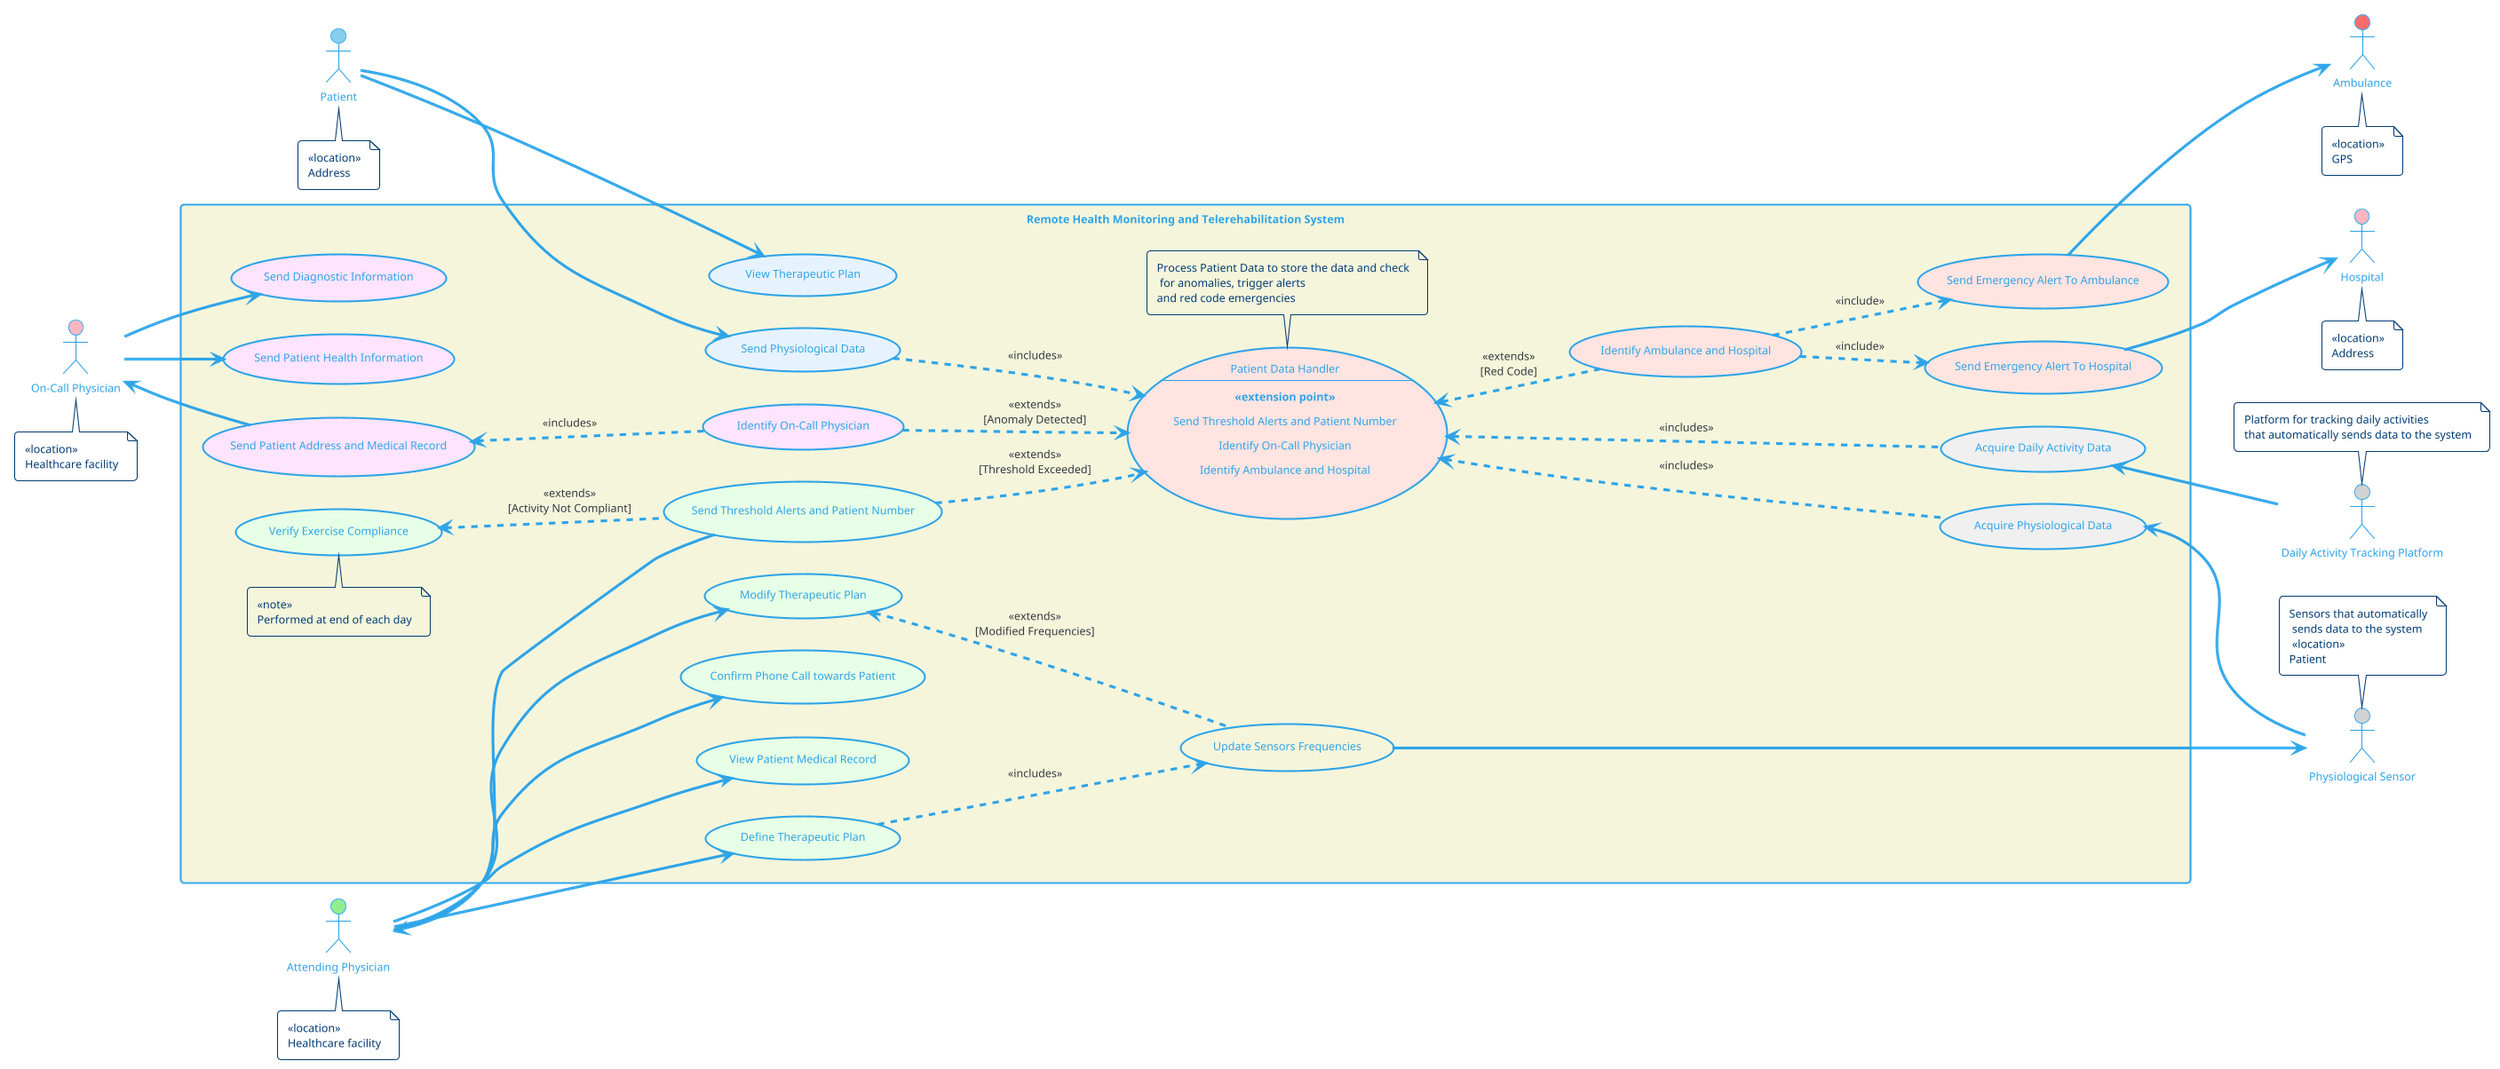@startuml usecase_diagram
!theme cerulean-outline
left to right direction

' Primary Actors
actor Patient #87CEEB
actor "Attending Physician" as AttendingPhysician #90EE90
actor "On-Call Physician" as OnCallPhysician #FFB6C1

' Secondary Actors
actor "Physiological Sensor" as PhysiologicalSensors #D3D3D3
actor "Daily Activity Tracking Platform" as DailyActivityTrackingPlatform #D3D3D3
actor "Ambulance" as Emergency #FF6B6B
actor "Hospital" as Hospital #FFB6C1

' Actor position notes
note bottom of Patient : <<location>>\nAddress
note bottom of AttendingPhysician : <<location>>\nHealthcare facility
note bottom of OnCallPhysician : <<location>>\nHealthcare facility
note top of PhysiologicalSensors : Sensors that automatically\n sends data to the system\n <<location>>\nPatient
note top of DailyActivityTrackingPlatform : Platform for tracking daily activities\nthat automatically sends data to the system
note bottom of Emergency : <<location>>\nGPS
note bottom of Hospital : <<location>>\nAddress

rectangle "Remote Health Monitoring and Telerehabilitation System" as System #F5F5DC {
  
  ' Patient Use Cases - Patient interacts with system
  together {
    (Send Physiological Data) #E6F3FF
    (View Therapeutic Plan) #E6F3FF

    Patient --> (Send Physiological Data)
    Patient --> (View Therapeutic Plan)
  }
  
  ' Attending Physician Use Cases
  together {
    (Define Therapeutic Plan) #E6FFE6
    (Modify Therapeutic Plan) #E6FFE6
    (Confirm Phone Call towards Patient)  #E6FFE6
    (View Patient Medical Record) #E6FFE6
    (Send Threshold Alerts and Patient Number) #E6FFE6
    AttendingPhysician --> (Define Therapeutic Plan)
    AttendingPhysician --> (Modify Therapeutic Plan)
    AttendingPhysician --> (Confirm Phone Call towards Patient)
    AttendingPhysician --> (View Patient Medical Record)
    AttendingPhysician <-- (Send Threshold Alerts and Patient Number)
  }
  
  

  ' On-Call Physician Use Cases
  together {
    (Send Diagnostic Information) #FFE4FF
    (Send Patient Health Information) #FFE4FF
    (Send Patient Address and Medical Record) #FFE4FF

    OnCallPhysician --> (Send Diagnostic Information)
    OnCallPhysician --> (Send Patient Health Information)
  }
  
  OnCallPhysician <-- (Send Patient Address and Medical Record)

    (Identify Ambulance and Hospital) #FFE4E1

  together {
    ' Emergency Services Use Cases
    (Send Emergency Alert To Ambulance) #FFE4E1
    (Send Emergency Alert To Hospital) #FFE4E1

    ' Sensor Use Cases
    (Acquire Daily Activity Data) #F0F0F0

    (Acquire Physiological Data) #F0F0F0
  }

  (Acquire Physiological Data) <-- PhysiologicalSensors

  ' System Internal Use Cases
  usecase MainSystemCase #FFE4E1 as "Patient Data Handler
  --
  <b><<extension point>>
  Send Threshold Alerts and Patient Number
  Identify On-Call Physician
  Identify Ambulance and Hospital
  "

  (Identify On-Call Physician) #FFE4FF

  ' System Internal Relationships
  (Send Physiological Data) ..> MainSystemCase : <<includes>>
  MainSystemCase <..  (Acquire Physiological Data) : <<includes>>
  (Send Threshold Alerts and Patient Number) ..> MainSystemCase: <<extends>>\n[Threshold Exceeded]
  (Identify On-Call Physician) ..> MainSystemCase : <<extends>>\n[Anomaly Detected]
  MainSystemCase <..  (Identify Ambulance and Hospital) : <<extends>>\n[Red Code]
  (Identify Ambulance and Hospital) ..>  (Send Emergency Alert To Ambulance) : <<include>>
  (Identify Ambulance and Hospital) ..>  (Send Emergency Alert To Hospital) : <<include>>
  MainSystemCase <..  (Acquire Daily Activity Data) : <<includes>>
  
  (Acquire Daily Activity Data) <-- DailyActivityTrackingPlatform
  (Send Emergency Alert To Ambulance) --> Emergency
  (Send Emergency Alert To Hospital) --> Hospital

  (Send Patient Address and Medical Record) <.. (Identify On-Call Physician) : <<includes>>

  ' Explanatory notes for key system features
  note bottom of MainSystemCase : Process Patient Data to store the data and check\n for anomalies, trigger alerts \nand red code emergencies

  (Verify Exercise Compliance) #E6FFE6

  (Verify Exercise Compliance) <.. (Send Threshold Alerts and Patient Number) : <<extends>>\n[Activity Not Compliant]

  note top of (Verify Exercise Compliance) : <<note>>\nPerformed at end of each day

  (Modify Therapeutic Plan) <.. (Update Sensors Frequencies) : <<extends>>\n[Modified Frequencies]
  (Define Therapeutic Plan) ..> (Update Sensors Frequencies) : <<includes>>
  (Update Sensors Frequencies) --> (PhysiologicalSensors)
}

@enduml
